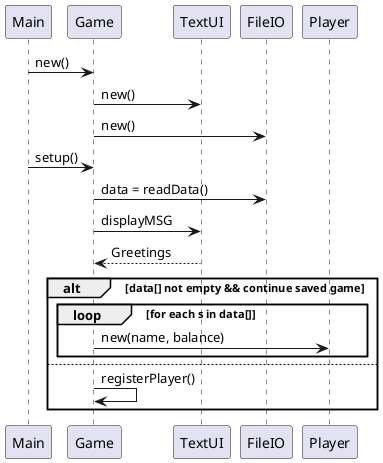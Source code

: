 @startuml
!pragma layout smetana

Main -> Game: new()
Game -> TextUI: new()
Game -> FileIO: new()
Main -> Game: setup()
Game -> FileIO: data = readData()
Game -> TextUI: displayMSG
TextUI --> Game: Greetings


'indsæt instansieringer i Game konstruktor
'indsæt kaldet til setup()
'indsæt hvad der sker i toppen af setup()
alt data[] not empty && continue saved game
loop for each s in data[]
Game -> Player: new(name, balance)
end
else
'indsæt kaldet til registerPlayers()
Game -> Game: registerPlayer()
end

@enduml

